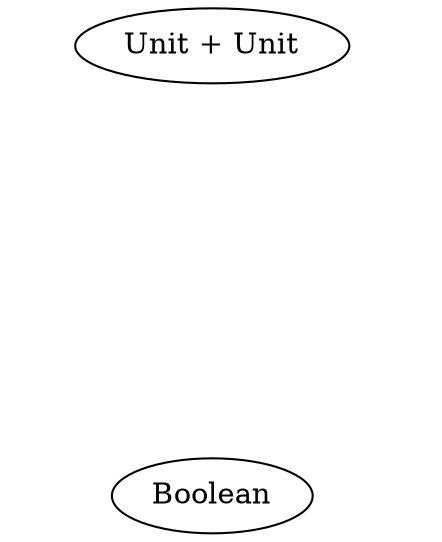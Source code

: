 digraph {
    UnitOrUnit[label="Unit + Unit"]
    Left[label="Left(())" class="value" style=invis]
    Right[label="Right(())" class="value" style=invis]

    UnitOrUnit -> Left[style=invis]
    UnitOrUnit -> Right[style=invis]

    true[class="value" style=invis]
    false[class="value" style=invis]

    Left -> true[style=invis]
    true -> Left[style=invis]
    Right -> false[style=invis]
    false -> Right[style=invis]

    true -> Boolean[dir=back style=invis]
    false -> Boolean[dir=back style=invis]
}
